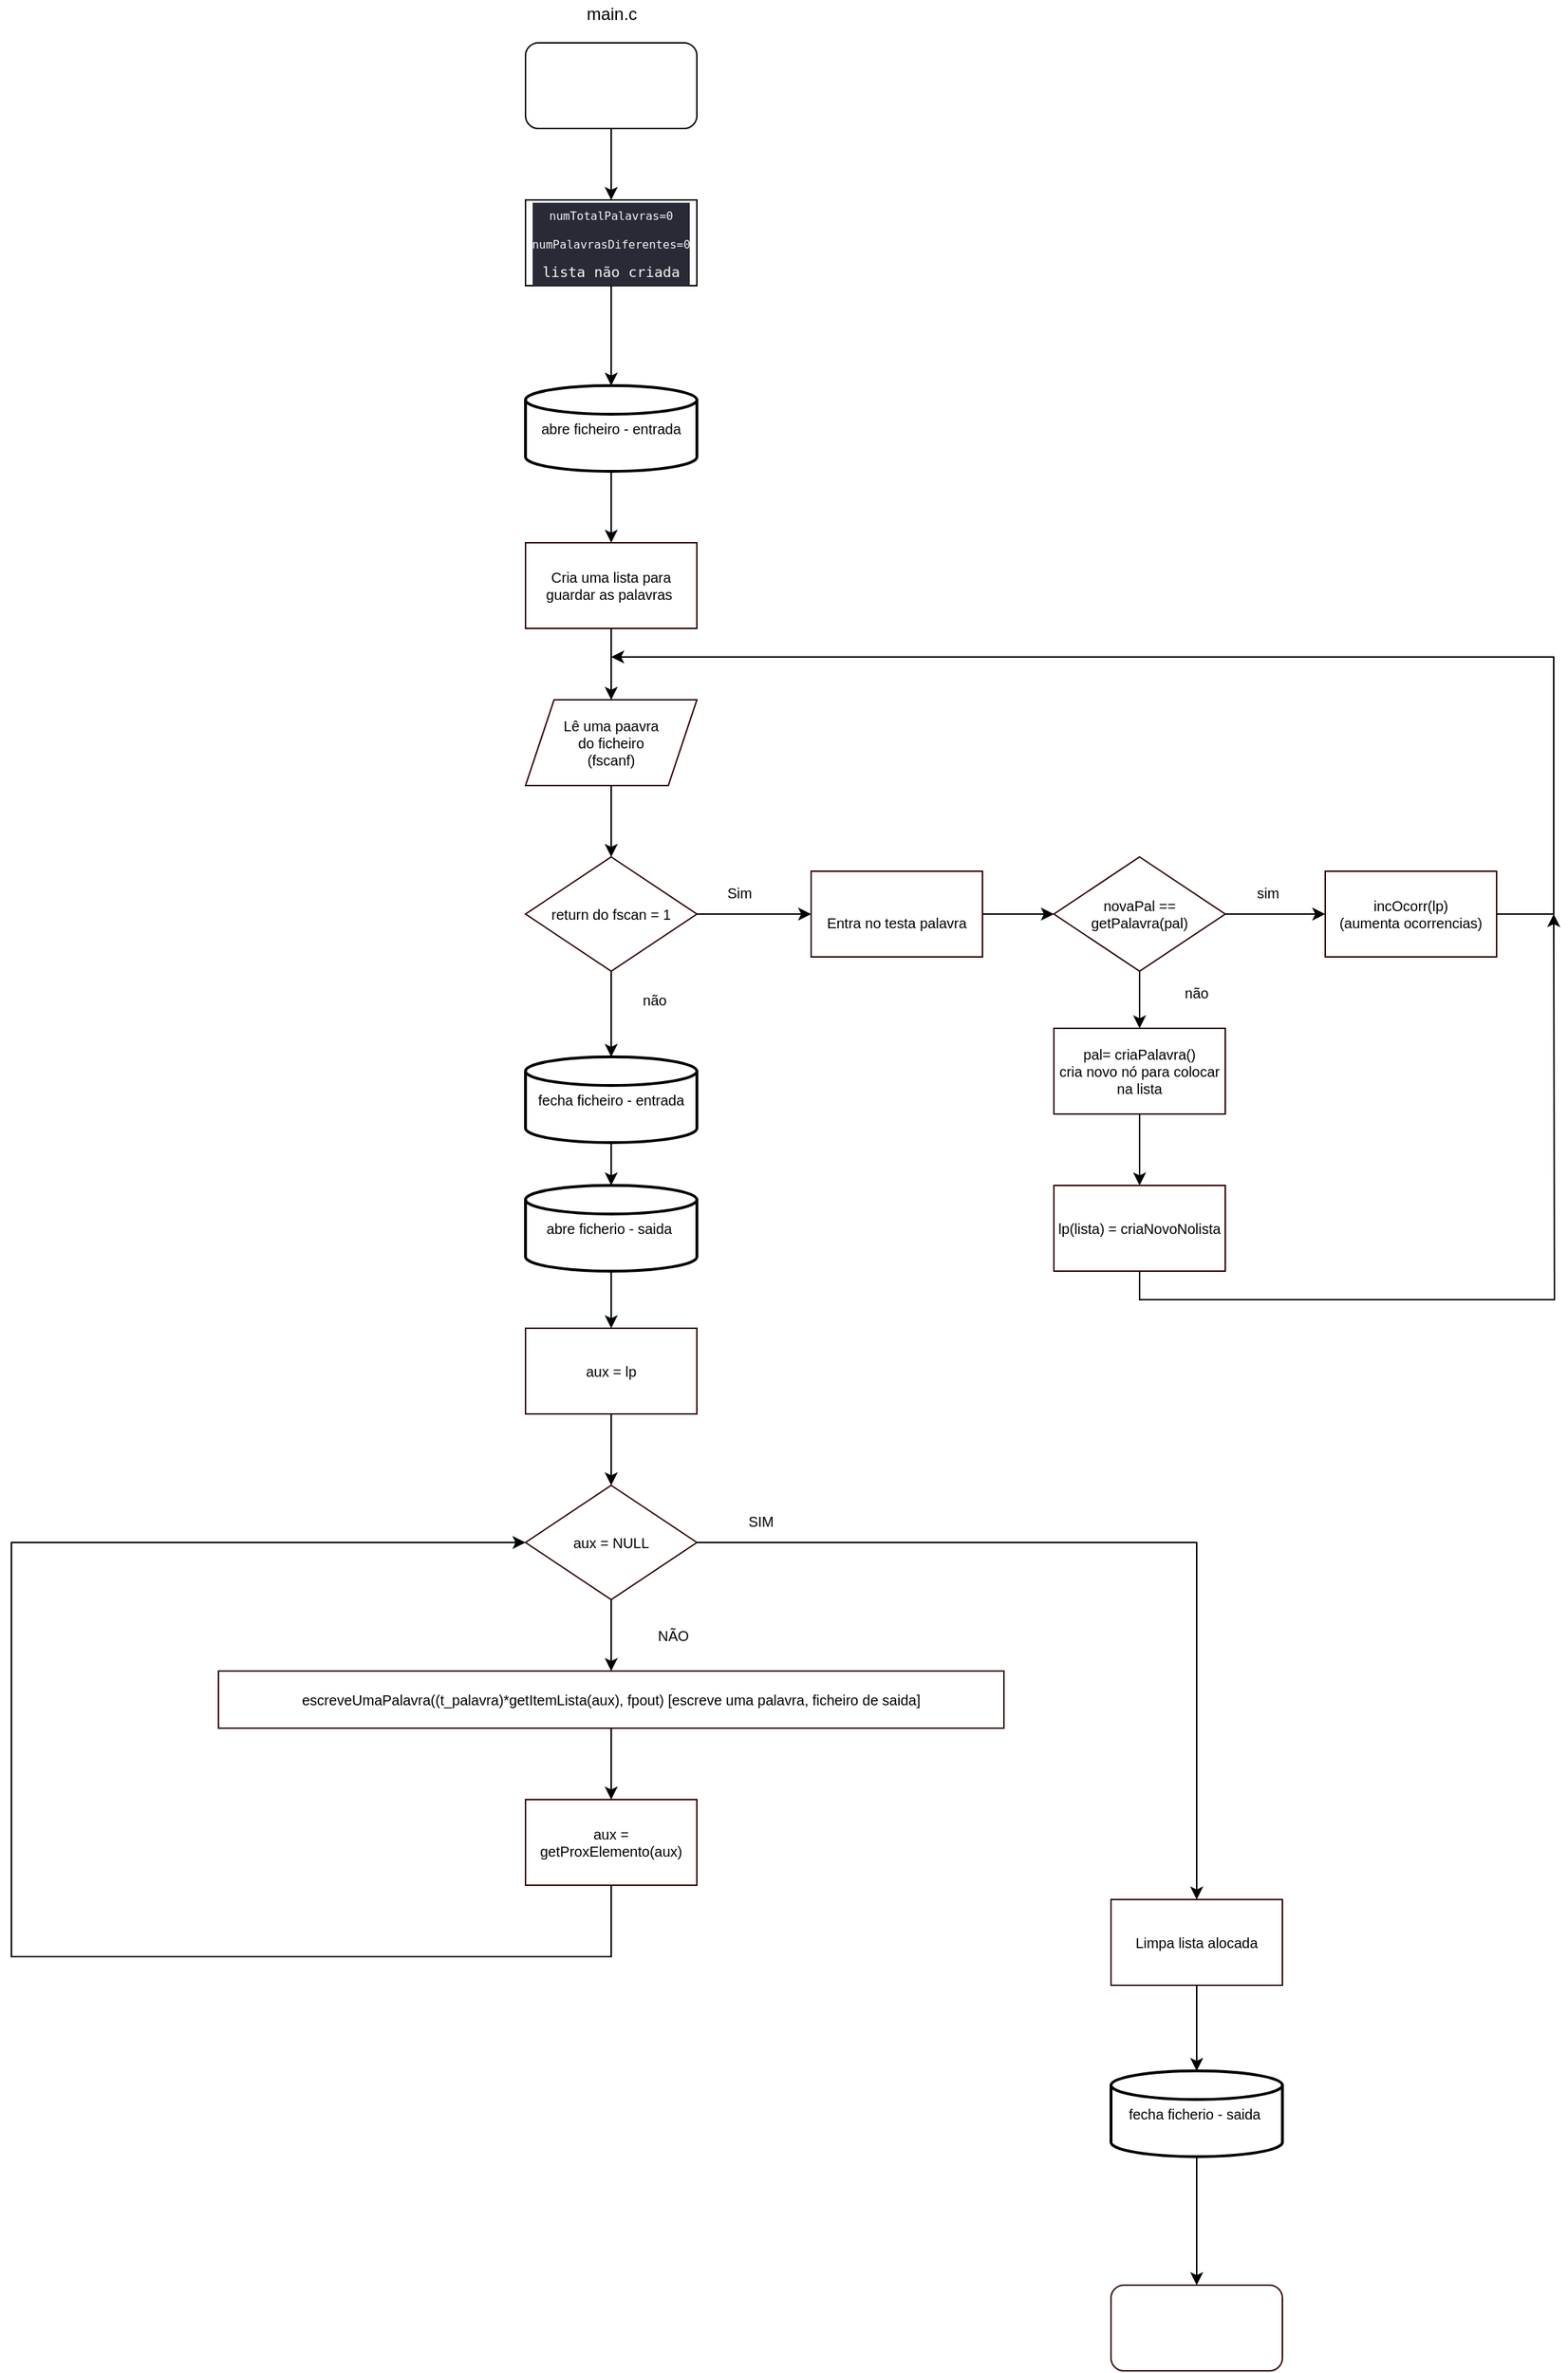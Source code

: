<mxfile version="15.5.1" type="gitlab">
  <diagram id="TxEjbFlHL-WTOjGTeh2z" name="Page-1">
    <mxGraphModel dx="4419" dy="3397" grid="1" gridSize="10" guides="1" tooltips="1" connect="1" arrows="1" fold="1" page="1" pageScale="1" pageWidth="850" pageHeight="1100" math="0" shadow="0">
      <root>
        <mxCell id="0" />
        <mxCell id="1" parent="0" />
        <mxCell id="kI_aqljt8LC7W1-k-mAY-1" value="" style="rounded=1;whiteSpace=wrap;html=1;" vertex="1" parent="1">
          <mxGeometry x="40" y="-100" width="120" height="60" as="geometry" />
        </mxCell>
        <mxCell id="kI_aqljt8LC7W1-k-mAY-2" value="main.c" style="text;html=1;align=center;verticalAlign=middle;resizable=0;points=[];autosize=1;strokeColor=none;fillColor=none;" vertex="1" parent="1">
          <mxGeometry x="75" y="-130" width="50" height="20" as="geometry" />
        </mxCell>
        <mxCell id="kI_aqljt8LC7W1-k-mAY-3" value="" style="endArrow=classic;html=1;rounded=0;exitX=0.5;exitY=1;exitDx=0;exitDy=0;" edge="1" parent="1" source="kI_aqljt8LC7W1-k-mAY-1" target="kI_aqljt8LC7W1-k-mAY-4">
          <mxGeometry width="50" height="50" relative="1" as="geometry">
            <mxPoint x="330" y="380" as="sourcePoint" />
            <mxPoint x="290" as="targetPoint" />
          </mxGeometry>
        </mxCell>
        <mxCell id="kI_aqljt8LC7W1-k-mAY-4" value="&lt;div style=&quot;color: rgb(246 , 246 , 244) ; background-color: rgb(40 , 42 , 54) ; font-family: &amp;#34;droid sans mono&amp;#34; , monospace , monospace , &amp;#34;droid sans fallback&amp;#34; ; line-height: 19px ; font-size: 8px&quot;&gt;numTotalPalavras=0&lt;/div&gt;&lt;div style=&quot;color: rgb(246 , 246 , 244) ; background-color: rgb(40 , 42 , 54) ; font-family: &amp;#34;droid sans mono&amp;#34; , monospace , monospace , &amp;#34;droid sans fallback&amp;#34; ; line-height: 19px&quot;&gt;&lt;div style=&quot;font-family: &amp;#34;droid sans mono&amp;#34; , monospace , monospace , &amp;#34;droid sans fallback&amp;#34; ; line-height: 19px&quot;&gt;&lt;span style=&quot;font-size: 8px&quot;&gt;numPalavrasDiferentes=0&lt;/span&gt;&lt;br&gt;&lt;font size=&quot;1&quot;&gt;lista não criada&lt;/font&gt;&lt;/div&gt;&lt;/div&gt;" style="rounded=0;whiteSpace=wrap;html=1;" vertex="1" parent="1">
          <mxGeometry x="40" y="10" width="120" height="60" as="geometry" />
        </mxCell>
        <mxCell id="kI_aqljt8LC7W1-k-mAY-5" value="" style="endArrow=classic;html=1;rounded=0;fontSize=8;exitX=0.5;exitY=1;exitDx=0;exitDy=0;" edge="1" parent="1" source="kI_aqljt8LC7W1-k-mAY-4">
          <mxGeometry width="50" height="50" relative="1" as="geometry">
            <mxPoint x="170" y="350" as="sourcePoint" />
            <mxPoint x="100" y="140" as="targetPoint" />
            <Array as="points" />
          </mxGeometry>
        </mxCell>
        <mxCell id="kI_aqljt8LC7W1-k-mAY-6" value="&lt;font style=&quot;font-size: 10px&quot;&gt;Cria uma lista para guardar as palavras&amp;nbsp;&lt;/font&gt;" style="rounded=0;whiteSpace=wrap;html=1;fontSize=8;fillColor=#FFFFFF;strokeColor=#330000;" vertex="1" parent="1">
          <mxGeometry x="40" y="250" width="120" height="60" as="geometry" />
        </mxCell>
        <mxCell id="kI_aqljt8LC7W1-k-mAY-7" value="Lê uma paavra &lt;br&gt;do ficheiro&lt;br&gt;(fscanf)" style="shape=parallelogram;perimeter=parallelogramPerimeter;whiteSpace=wrap;html=1;fixedSize=1;fontSize=10;strokeColor=#330000;fillColor=#FFFFFF;" vertex="1" parent="1">
          <mxGeometry x="40" y="360" width="120" height="60" as="geometry" />
        </mxCell>
        <mxCell id="kI_aqljt8LC7W1-k-mAY-10" value="" style="endArrow=classic;html=1;rounded=0;fontSize=10;exitX=0.5;exitY=1;exitDx=0;exitDy=0;entryX=0.5;entryY=0;entryDx=0;entryDy=0;" edge="1" parent="1" source="kI_aqljt8LC7W1-k-mAY-6" target="kI_aqljt8LC7W1-k-mAY-7">
          <mxGeometry width="50" height="50" relative="1" as="geometry">
            <mxPoint x="400" y="420" as="sourcePoint" />
            <mxPoint x="450" y="370" as="targetPoint" />
          </mxGeometry>
        </mxCell>
        <mxCell id="kI_aqljt8LC7W1-k-mAY-30" style="edgeStyle=orthogonalEdgeStyle;rounded=0;orthogonalLoop=1;jettySize=auto;html=1;fontSize=10;" edge="1" parent="1" source="kI_aqljt8LC7W1-k-mAY-11">
          <mxGeometry relative="1" as="geometry">
            <mxPoint x="100" y="610" as="targetPoint" />
          </mxGeometry>
        </mxCell>
        <mxCell id="kI_aqljt8LC7W1-k-mAY-11" value="return do fscan = 1" style="rhombus;whiteSpace=wrap;html=1;fontSize=10;strokeColor=#330000;fillColor=#FFFFFF;" vertex="1" parent="1">
          <mxGeometry x="40" y="470" width="120" height="80" as="geometry" />
        </mxCell>
        <mxCell id="kI_aqljt8LC7W1-k-mAY-12" value="" style="endArrow=classic;html=1;rounded=0;fontSize=10;exitX=0.5;exitY=1;exitDx=0;exitDy=0;" edge="1" parent="1" source="kI_aqljt8LC7W1-k-mAY-7">
          <mxGeometry width="50" height="50" relative="1" as="geometry">
            <mxPoint x="440" y="430" as="sourcePoint" />
            <mxPoint x="100" y="470" as="targetPoint" />
          </mxGeometry>
        </mxCell>
        <mxCell id="kI_aqljt8LC7W1-k-mAY-13" value="" style="endArrow=classic;html=1;rounded=0;fontSize=10;exitX=1;exitY=0.5;exitDx=0;exitDy=0;" edge="1" parent="1" source="kI_aqljt8LC7W1-k-mAY-11">
          <mxGeometry width="50" height="50" relative="1" as="geometry">
            <mxPoint x="160" y="540" as="sourcePoint" />
            <mxPoint x="240" y="510" as="targetPoint" />
          </mxGeometry>
        </mxCell>
        <mxCell id="kI_aqljt8LC7W1-k-mAY-15" value="Sim" style="text;html=1;strokeColor=none;fillColor=none;align=center;verticalAlign=middle;whiteSpace=wrap;rounded=0;fontSize=10;" vertex="1" parent="1">
          <mxGeometry x="160" y="480" width="60" height="30" as="geometry" />
        </mxCell>
        <mxCell id="kI_aqljt8LC7W1-k-mAY-16" value="&lt;br&gt;Entra no testa palavra" style="rounded=0;whiteSpace=wrap;html=1;fontSize=10;strokeColor=#330000;fillColor=#FFFFFF;" vertex="1" parent="1">
          <mxGeometry x="240" y="480" width="120" height="60" as="geometry" />
        </mxCell>
        <mxCell id="kI_aqljt8LC7W1-k-mAY-21" style="edgeStyle=orthogonalEdgeStyle;rounded=0;orthogonalLoop=1;jettySize=auto;html=1;exitX=1;exitY=0.5;exitDx=0;exitDy=0;fontSize=10;" edge="1" parent="1">
          <mxGeometry relative="1" as="geometry">
            <mxPoint x="600" y="510" as="targetPoint" />
            <mxPoint x="530" y="510" as="sourcePoint" />
          </mxGeometry>
        </mxCell>
        <mxCell id="kI_aqljt8LC7W1-k-mAY-18" value="" style="endArrow=classic;html=1;rounded=0;fontSize=10;exitX=1;exitY=0.5;exitDx=0;exitDy=0;" edge="1" parent="1" source="kI_aqljt8LC7W1-k-mAY-16">
          <mxGeometry width="50" height="50" relative="1" as="geometry">
            <mxPoint x="360" y="530" as="sourcePoint" />
            <mxPoint x="410" y="510" as="targetPoint" />
          </mxGeometry>
        </mxCell>
        <mxCell id="kI_aqljt8LC7W1-k-mAY-19" value="" style="endArrow=classic;html=1;rounded=0;fontSize=10;exitX=0.5;exitY=1;exitDx=0;exitDy=0;" edge="1" parent="1">
          <mxGeometry width="50" height="50" relative="1" as="geometry">
            <mxPoint x="470" y="540" as="sourcePoint" />
            <mxPoint x="470" y="590" as="targetPoint" />
          </mxGeometry>
        </mxCell>
        <mxCell id="kI_aqljt8LC7W1-k-mAY-20" value="sim" style="text;html=1;strokeColor=none;fillColor=none;align=center;verticalAlign=middle;whiteSpace=wrap;rounded=0;fontSize=10;" vertex="1" parent="1">
          <mxGeometry x="530" y="480" width="60" height="30" as="geometry" />
        </mxCell>
        <mxCell id="kI_aqljt8LC7W1-k-mAY-23" style="edgeStyle=orthogonalEdgeStyle;rounded=0;orthogonalLoop=1;jettySize=auto;html=1;fontSize=10;" edge="1" parent="1" source="kI_aqljt8LC7W1-k-mAY-22">
          <mxGeometry relative="1" as="geometry">
            <mxPoint x="100" y="330" as="targetPoint" />
            <Array as="points">
              <mxPoint x="760" y="510" />
            </Array>
          </mxGeometry>
        </mxCell>
        <mxCell id="kI_aqljt8LC7W1-k-mAY-22" value="incOcorr(lp)&lt;br&gt;(aumenta ocorrencias)" style="rounded=0;whiteSpace=wrap;html=1;fontSize=10;strokeColor=#330000;fillColor=#FFFFFF;" vertex="1" parent="1">
          <mxGeometry x="600" y="480" width="120" height="60" as="geometry" />
        </mxCell>
        <mxCell id="kI_aqljt8LC7W1-k-mAY-24" value="não" style="text;html=1;strokeColor=none;fillColor=none;align=center;verticalAlign=middle;whiteSpace=wrap;rounded=0;fontSize=10;" vertex="1" parent="1">
          <mxGeometry x="480" y="550" width="60" height="30" as="geometry" />
        </mxCell>
        <mxCell id="kI_aqljt8LC7W1-k-mAY-28" style="edgeStyle=orthogonalEdgeStyle;rounded=0;orthogonalLoop=1;jettySize=auto;html=1;exitX=0.5;exitY=1;exitDx=0;exitDy=0;entryX=0.5;entryY=0;entryDx=0;entryDy=0;fontSize=10;" edge="1" parent="1" source="kI_aqljt8LC7W1-k-mAY-25" target="kI_aqljt8LC7W1-k-mAY-26">
          <mxGeometry relative="1" as="geometry" />
        </mxCell>
        <mxCell id="kI_aqljt8LC7W1-k-mAY-25" value="pal= criaPalavra()&lt;br&gt;cria novo nó para colocar na lista" style="rounded=0;whiteSpace=wrap;html=1;fontSize=10;strokeColor=#330000;fillColor=#FFFFFF;" vertex="1" parent="1">
          <mxGeometry x="410" y="590" width="120" height="60" as="geometry" />
        </mxCell>
        <mxCell id="kI_aqljt8LC7W1-k-mAY-29" style="edgeStyle=orthogonalEdgeStyle;rounded=0;orthogonalLoop=1;jettySize=auto;html=1;exitX=0.5;exitY=1;exitDx=0;exitDy=0;fontSize=10;" edge="1" parent="1" source="kI_aqljt8LC7W1-k-mAY-26">
          <mxGeometry relative="1" as="geometry">
            <mxPoint x="760" y="510" as="targetPoint" />
          </mxGeometry>
        </mxCell>
        <mxCell id="kI_aqljt8LC7W1-k-mAY-26" value="lp(lista) = criaNovoNolista" style="rounded=0;whiteSpace=wrap;html=1;fontSize=10;strokeColor=#330000;fillColor=#FFFFFF;" vertex="1" parent="1">
          <mxGeometry x="410" y="700" width="120" height="60" as="geometry" />
        </mxCell>
        <mxCell id="kI_aqljt8LC7W1-k-mAY-27" value="novaPal == getPalavra(pal)" style="rhombus;whiteSpace=wrap;html=1;fontSize=10;strokeColor=#330000;fillColor=#FFFFFF;" vertex="1" parent="1">
          <mxGeometry x="410" y="470" width="120" height="80" as="geometry" />
        </mxCell>
        <mxCell id="kI_aqljt8LC7W1-k-mAY-33" style="edgeStyle=orthogonalEdgeStyle;rounded=0;orthogonalLoop=1;jettySize=auto;html=1;entryX=0.5;entryY=0;entryDx=0;entryDy=0;fontSize=10;" edge="1" parent="1" source="kI_aqljt8LC7W1-k-mAY-32" target="kI_aqljt8LC7W1-k-mAY-6">
          <mxGeometry relative="1" as="geometry" />
        </mxCell>
        <mxCell id="kI_aqljt8LC7W1-k-mAY-32" value="abre ficheiro - entrada" style="strokeWidth=2;html=1;shape=mxgraph.flowchart.database;whiteSpace=wrap;fontSize=10;fillColor=#FFFFFF;" vertex="1" parent="1">
          <mxGeometry x="40" y="140" width="120" height="60" as="geometry" />
        </mxCell>
        <mxCell id="kI_aqljt8LC7W1-k-mAY-34" value="não" style="text;html=1;align=center;verticalAlign=middle;resizable=0;points=[];autosize=1;strokeColor=none;fillColor=none;fontSize=10;" vertex="1" parent="1">
          <mxGeometry x="115" y="560" width="30" height="20" as="geometry" />
        </mxCell>
        <mxCell id="kI_aqljt8LC7W1-k-mAY-37" style="edgeStyle=orthogonalEdgeStyle;rounded=0;orthogonalLoop=1;jettySize=auto;html=1;fontSize=10;" edge="1" parent="1" source="kI_aqljt8LC7W1-k-mAY-35">
          <mxGeometry relative="1" as="geometry">
            <mxPoint x="100" y="700" as="targetPoint" />
          </mxGeometry>
        </mxCell>
        <mxCell id="kI_aqljt8LC7W1-k-mAY-35" value="fecha ficheiro - entrada" style="strokeWidth=2;html=1;shape=mxgraph.flowchart.database;whiteSpace=wrap;fontSize=10;fillColor=#FFFFFF;" vertex="1" parent="1">
          <mxGeometry x="40" y="610" width="120" height="60" as="geometry" />
        </mxCell>
        <mxCell id="kI_aqljt8LC7W1-k-mAY-40" style="edgeStyle=orthogonalEdgeStyle;rounded=0;orthogonalLoop=1;jettySize=auto;html=1;fontSize=10;" edge="1" parent="1" source="kI_aqljt8LC7W1-k-mAY-39">
          <mxGeometry relative="1" as="geometry">
            <mxPoint x="100" y="800" as="targetPoint" />
          </mxGeometry>
        </mxCell>
        <mxCell id="kI_aqljt8LC7W1-k-mAY-39" value="abre ficherio - saida&amp;nbsp;" style="strokeWidth=2;html=1;shape=mxgraph.flowchart.database;whiteSpace=wrap;fontSize=10;fillColor=#FFFFFF;" vertex="1" parent="1">
          <mxGeometry x="40" y="700" width="120" height="60" as="geometry" />
        </mxCell>
        <mxCell id="kI_aqljt8LC7W1-k-mAY-42" style="edgeStyle=orthogonalEdgeStyle;rounded=0;orthogonalLoop=1;jettySize=auto;html=1;fontSize=10;entryX=0.5;entryY=0;entryDx=0;entryDy=0;" edge="1" parent="1" source="kI_aqljt8LC7W1-k-mAY-41" target="kI_aqljt8LC7W1-k-mAY-48">
          <mxGeometry relative="1" as="geometry">
            <mxPoint x="100" y="900" as="targetPoint" />
          </mxGeometry>
        </mxCell>
        <mxCell id="kI_aqljt8LC7W1-k-mAY-41" value="aux = lp" style="rounded=0;whiteSpace=wrap;html=1;fontSize=10;strokeColor=#330000;fillColor=#FFFFFF;" vertex="1" parent="1">
          <mxGeometry x="40" y="800" width="120" height="60" as="geometry" />
        </mxCell>
        <mxCell id="kI_aqljt8LC7W1-k-mAY-45" style="edgeStyle=orthogonalEdgeStyle;rounded=0;orthogonalLoop=1;jettySize=auto;html=1;fontSize=10;" edge="1" parent="1" source="kI_aqljt8LC7W1-k-mAY-43" target="kI_aqljt8LC7W1-k-mAY-44">
          <mxGeometry relative="1" as="geometry" />
        </mxCell>
        <mxCell id="kI_aqljt8LC7W1-k-mAY-43" value="escreveUmaPalavra((t_palavra)*getItemLista(aux), fpout) [escreve uma palavra, ficheiro de saida]" style="rounded=0;whiteSpace=wrap;html=1;fontSize=10;strokeColor=#330000;fillColor=#FFFFFF;" vertex="1" parent="1">
          <mxGeometry x="-175" y="1040" width="550" height="40" as="geometry" />
        </mxCell>
        <mxCell id="kI_aqljt8LC7W1-k-mAY-44" value="aux = getProxElemento(aux)" style="rounded=0;whiteSpace=wrap;html=1;fontSize=10;strokeColor=#330000;fillColor=#FFFFFF;" vertex="1" parent="1">
          <mxGeometry x="40" y="1130" width="120" height="60" as="geometry" />
        </mxCell>
        <mxCell id="kI_aqljt8LC7W1-k-mAY-49" style="edgeStyle=orthogonalEdgeStyle;rounded=0;orthogonalLoop=1;jettySize=auto;html=1;entryX=0.5;entryY=0;entryDx=0;entryDy=0;fontSize=10;" edge="1" parent="1" source="kI_aqljt8LC7W1-k-mAY-48" target="kI_aqljt8LC7W1-k-mAY-43">
          <mxGeometry relative="1" as="geometry" />
        </mxCell>
        <mxCell id="kI_aqljt8LC7W1-k-mAY-51" style="edgeStyle=orthogonalEdgeStyle;rounded=0;orthogonalLoop=1;jettySize=auto;html=1;fontSize=10;" edge="1" parent="1" source="kI_aqljt8LC7W1-k-mAY-48">
          <mxGeometry relative="1" as="geometry">
            <mxPoint x="510" y="1200" as="targetPoint" />
            <Array as="points">
              <mxPoint x="510" y="950" />
              <mxPoint x="510" y="1200" />
            </Array>
          </mxGeometry>
        </mxCell>
        <mxCell id="kI_aqljt8LC7W1-k-mAY-48" value="aux = NULL" style="rhombus;whiteSpace=wrap;html=1;fontSize=10;strokeColor=#330000;fillColor=#FFFFFF;" vertex="1" parent="1">
          <mxGeometry x="40" y="910" width="120" height="80" as="geometry" />
        </mxCell>
        <mxCell id="kI_aqljt8LC7W1-k-mAY-50" value="NÃO&amp;nbsp;" style="text;html=1;strokeColor=none;fillColor=none;align=center;verticalAlign=middle;whiteSpace=wrap;rounded=0;fontSize=10;" vertex="1" parent="1">
          <mxGeometry x="115" y="1000" width="60" height="30" as="geometry" />
        </mxCell>
        <mxCell id="kI_aqljt8LC7W1-k-mAY-52" value="SIM" style="text;html=1;strokeColor=none;fillColor=none;align=center;verticalAlign=middle;whiteSpace=wrap;rounded=0;fontSize=10;" vertex="1" parent="1">
          <mxGeometry x="175" y="920" width="60" height="30" as="geometry" />
        </mxCell>
        <mxCell id="kI_aqljt8LC7W1-k-mAY-53" style="edgeStyle=orthogonalEdgeStyle;rounded=0;orthogonalLoop=1;jettySize=auto;html=1;fontSize=10;entryX=0;entryY=0.5;entryDx=0;entryDy=0;" edge="1" parent="1" source="kI_aqljt8LC7W1-k-mAY-44" target="kI_aqljt8LC7W1-k-mAY-48">
          <mxGeometry relative="1" as="geometry">
            <mxPoint x="100" y="1190" as="sourcePoint" />
            <mxPoint x="-320" y="960" as="targetPoint" />
            <Array as="points">
              <mxPoint x="100" y="1240" />
              <mxPoint x="-320" y="1240" />
              <mxPoint x="-320" y="950" />
            </Array>
          </mxGeometry>
        </mxCell>
        <mxCell id="kI_aqljt8LC7W1-k-mAY-56" style="edgeStyle=orthogonalEdgeStyle;rounded=0;orthogonalLoop=1;jettySize=auto;html=1;fontSize=10;" edge="1" parent="1" source="kI_aqljt8LC7W1-k-mAY-55">
          <mxGeometry relative="1" as="geometry">
            <mxPoint x="510" y="1320" as="targetPoint" />
          </mxGeometry>
        </mxCell>
        <mxCell id="kI_aqljt8LC7W1-k-mAY-55" value="Limpa lista alocada" style="rounded=0;whiteSpace=wrap;html=1;fontSize=10;strokeColor=#330000;fillColor=#FFFFFF;" vertex="1" parent="1">
          <mxGeometry x="450" y="1200" width="120" height="60" as="geometry" />
        </mxCell>
        <mxCell id="kI_aqljt8LC7W1-k-mAY-59" style="edgeStyle=orthogonalEdgeStyle;rounded=0;orthogonalLoop=1;jettySize=auto;html=1;entryX=0.5;entryY=0;entryDx=0;entryDy=0;fontSize=10;" edge="1" parent="1" source="kI_aqljt8LC7W1-k-mAY-57" target="kI_aqljt8LC7W1-k-mAY-58">
          <mxGeometry relative="1" as="geometry" />
        </mxCell>
        <mxCell id="kI_aqljt8LC7W1-k-mAY-57" value="fecha ficherio - saida&amp;nbsp;" style="strokeWidth=2;html=1;shape=mxgraph.flowchart.database;whiteSpace=wrap;fontSize=10;fillColor=#FFFFFF;" vertex="1" parent="1">
          <mxGeometry x="450" y="1320" width="120" height="60" as="geometry" />
        </mxCell>
        <mxCell id="kI_aqljt8LC7W1-k-mAY-58" value="" style="rounded=1;whiteSpace=wrap;html=1;fontSize=10;strokeColor=#330000;fillColor=#FFFFFF;" vertex="1" parent="1">
          <mxGeometry x="450" y="1470" width="120" height="60" as="geometry" />
        </mxCell>
      </root>
    </mxGraphModel>
  </diagram>
</mxfile>
